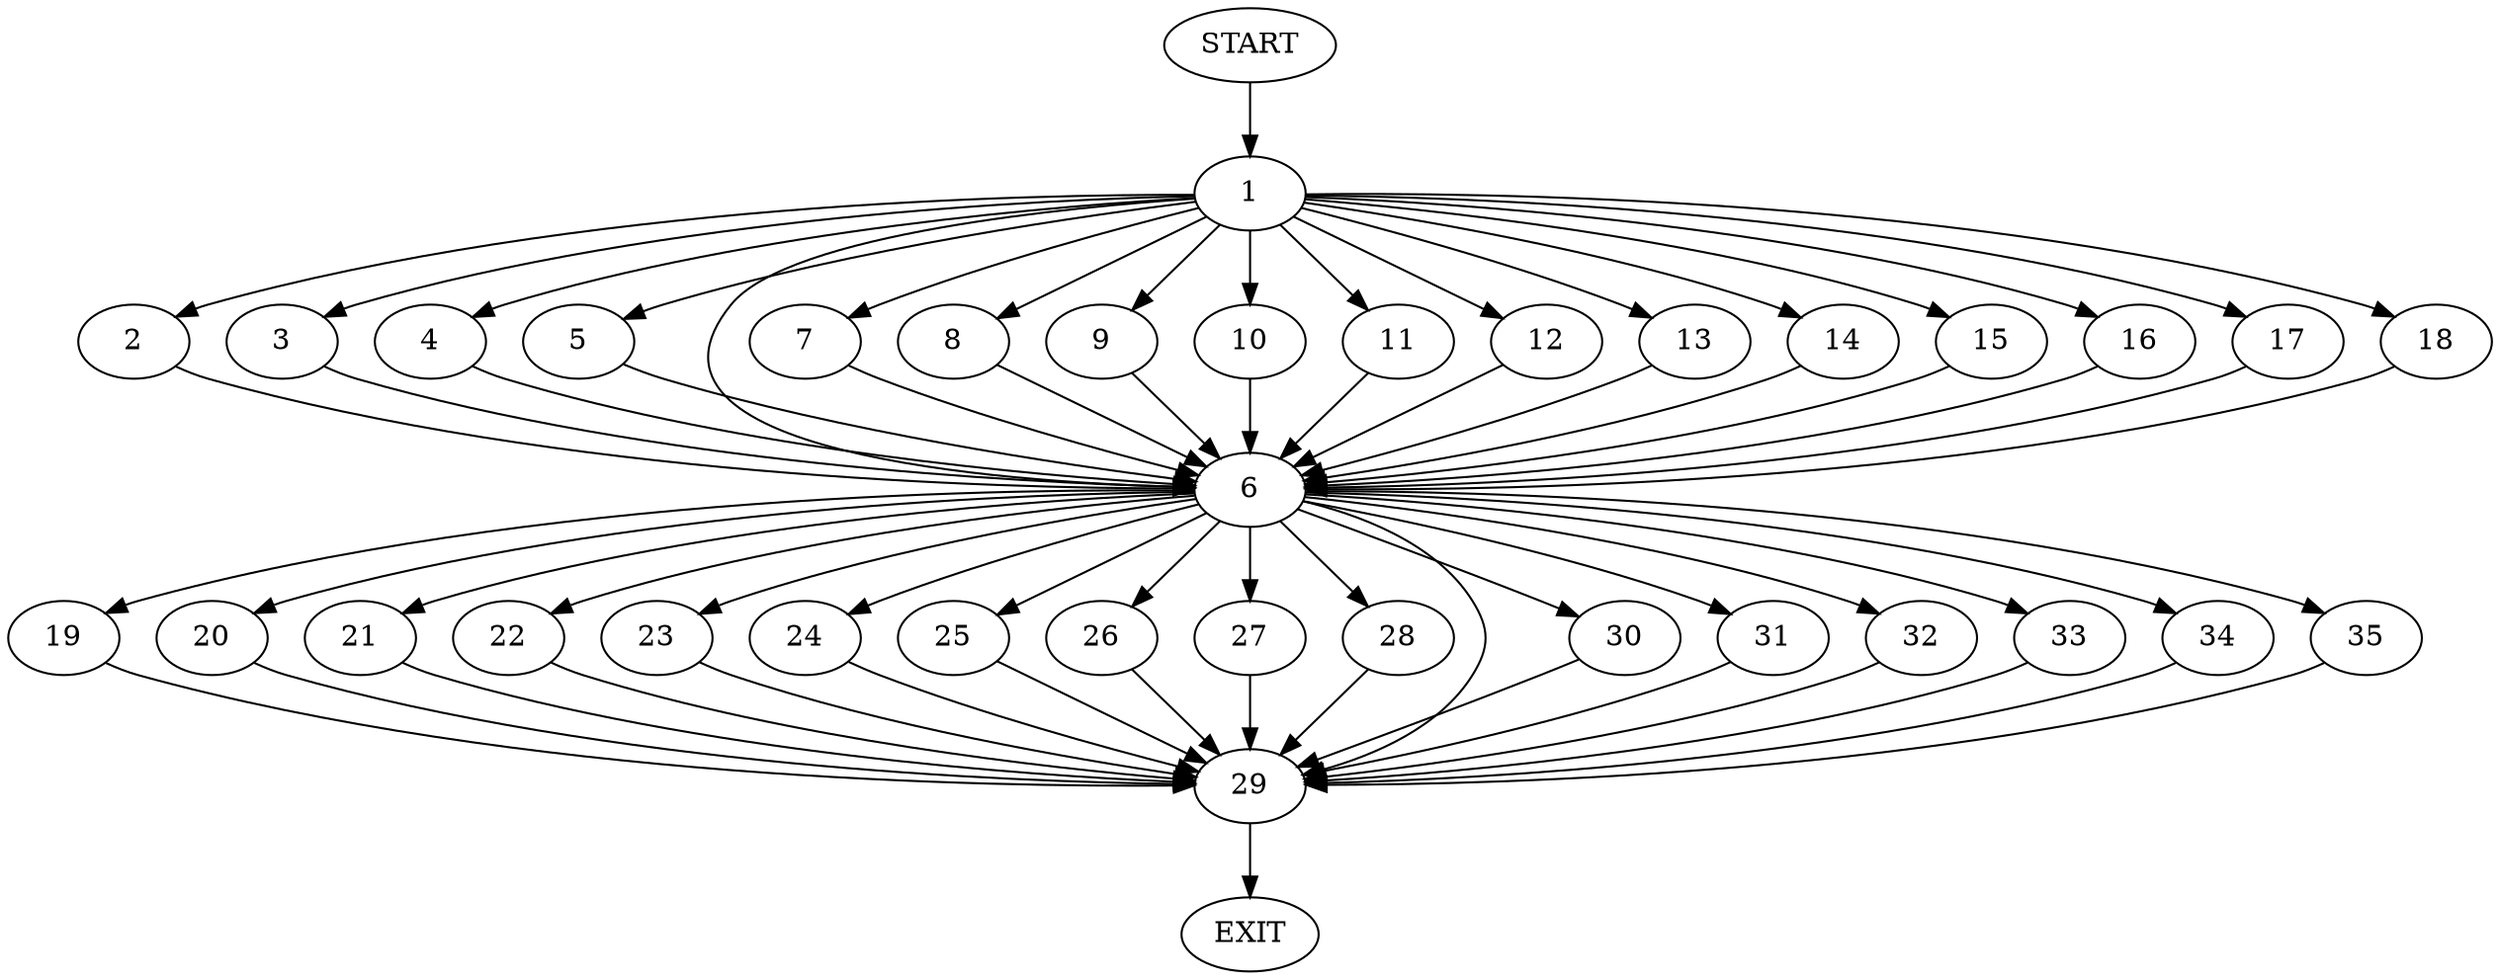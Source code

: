 digraph {
0 [label="START"]
36 [label="EXIT"]
0 -> 1
1 -> 2
1 -> 3
1 -> 4
1 -> 5
1 -> 6
1 -> 7
1 -> 8
1 -> 9
1 -> 10
1 -> 11
1 -> 12
1 -> 13
1 -> 14
1 -> 15
1 -> 16
1 -> 17
1 -> 18
18 -> 6
7 -> 6
6 -> 19
6 -> 20
6 -> 21
6 -> 22
6 -> 23
6 -> 24
6 -> 25
6 -> 26
6 -> 27
6 -> 28
6 -> 29
6 -> 30
6 -> 31
6 -> 32
6 -> 33
6 -> 34
6 -> 35
4 -> 6
10 -> 6
2 -> 6
11 -> 6
14 -> 6
3 -> 6
12 -> 6
9 -> 6
17 -> 6
5 -> 6
8 -> 6
13 -> 6
15 -> 6
16 -> 6
26 -> 29
29 -> 36
27 -> 29
34 -> 29
31 -> 29
20 -> 29
30 -> 29
19 -> 29
23 -> 29
35 -> 29
25 -> 29
24 -> 29
33 -> 29
22 -> 29
32 -> 29
21 -> 29
28 -> 29
}
